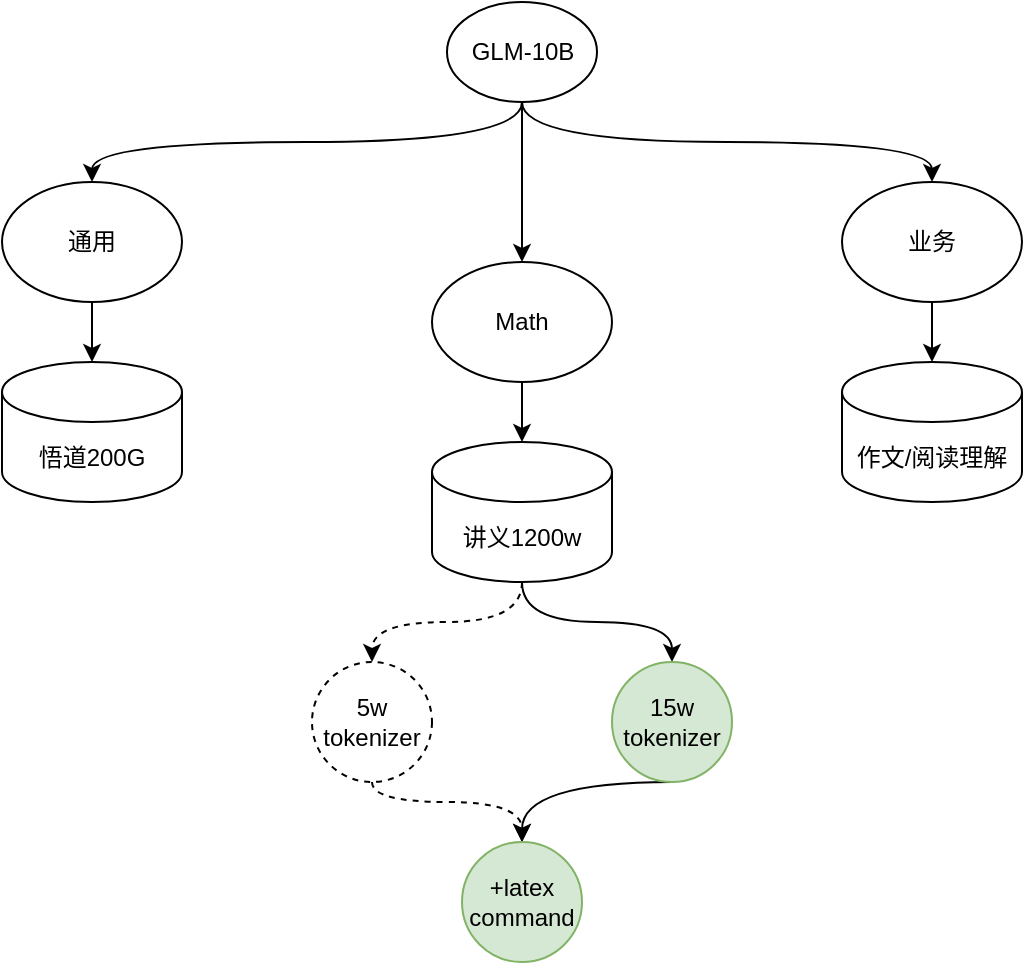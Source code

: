 <mxfile version="21.3.2" type="github">
  <diagram name="第 1 页" id="JVcsUYehm8d8_0C-aW2x">
    <mxGraphModel dx="1159" dy="621" grid="1" gridSize="10" guides="1" tooltips="1" connect="1" arrows="1" fold="1" page="1" pageScale="1" pageWidth="827" pageHeight="1169" math="0" shadow="0">
      <root>
        <mxCell id="0" />
        <mxCell id="1" parent="0" />
        <mxCell id="w1Tw4Vgy_pDU0G5uJ-N5-5" style="edgeStyle=none;rounded=0;orthogonalLoop=1;jettySize=auto;html=1;exitX=0.5;exitY=1;exitDx=0;exitDy=0;entryX=0.5;entryY=0;entryDx=0;entryDy=0;entryPerimeter=0;" edge="1" parent="1" source="-ExndlOX1vHBLT9ZD7r--1" target="-ExndlOX1vHBLT9ZD7r--16">
          <mxGeometry relative="1" as="geometry" />
        </mxCell>
        <mxCell id="-ExndlOX1vHBLT9ZD7r--1" value="业务" style="ellipse;whiteSpace=wrap;html=1;" parent="1" vertex="1">
          <mxGeometry x="570" y="110" width="90" height="60" as="geometry" />
        </mxCell>
        <mxCell id="-ExndlOX1vHBLT9ZD7r--11" style="edgeStyle=orthogonalEdgeStyle;curved=1;rounded=0;orthogonalLoop=1;jettySize=auto;html=1;entryX=0.5;entryY=0;entryDx=0;entryDy=0;exitX=0.5;exitY=1;exitDx=0;exitDy=0;" parent="1" source="-ExndlOX1vHBLT9ZD7r--2" target="-ExndlOX1vHBLT9ZD7r--5" edge="1">
          <mxGeometry relative="1" as="geometry">
            <mxPoint x="360" y="130" as="sourcePoint" />
          </mxGeometry>
        </mxCell>
        <mxCell id="-ExndlOX1vHBLT9ZD7r--12" style="edgeStyle=orthogonalEdgeStyle;curved=1;rounded=0;orthogonalLoop=1;jettySize=auto;html=1;exitX=0.5;exitY=1;exitDx=0;exitDy=0;" parent="1" source="-ExndlOX1vHBLT9ZD7r--2" target="-ExndlOX1vHBLT9ZD7r--4" edge="1">
          <mxGeometry relative="1" as="geometry">
            <mxPoint x="410" y="110" as="sourcePoint" />
          </mxGeometry>
        </mxCell>
        <mxCell id="-ExndlOX1vHBLT9ZD7r--13" style="edgeStyle=orthogonalEdgeStyle;curved=1;rounded=0;orthogonalLoop=1;jettySize=auto;html=1;exitX=0.5;exitY=1;exitDx=0;exitDy=0;entryX=0.5;entryY=0;entryDx=0;entryDy=0;" parent="1" source="-ExndlOX1vHBLT9ZD7r--2" target="-ExndlOX1vHBLT9ZD7r--1" edge="1">
          <mxGeometry relative="1" as="geometry">
            <mxPoint x="452.426" y="130.004" as="sourcePoint" />
          </mxGeometry>
        </mxCell>
        <mxCell id="-ExndlOX1vHBLT9ZD7r--2" value="GLM-10B" style="ellipse;whiteSpace=wrap;html=1;" parent="1" vertex="1">
          <mxGeometry x="372.5" y="20" width="75" height="50" as="geometry" />
        </mxCell>
        <mxCell id="w1Tw4Vgy_pDU0G5uJ-N5-3" style="edgeStyle=none;rounded=0;orthogonalLoop=1;jettySize=auto;html=1;exitX=0.5;exitY=1;exitDx=0;exitDy=0;entryX=0.5;entryY=0;entryDx=0;entryDy=0;entryPerimeter=0;" edge="1" parent="1" source="-ExndlOX1vHBLT9ZD7r--4" target="-ExndlOX1vHBLT9ZD7r--14">
          <mxGeometry relative="1" as="geometry" />
        </mxCell>
        <mxCell id="-ExndlOX1vHBLT9ZD7r--4" value="Math" style="ellipse;whiteSpace=wrap;html=1;" parent="1" vertex="1">
          <mxGeometry x="365" y="150" width="90" height="60" as="geometry" />
        </mxCell>
        <mxCell id="w1Tw4Vgy_pDU0G5uJ-N5-4" style="edgeStyle=none;rounded=0;orthogonalLoop=1;jettySize=auto;html=1;exitX=0.5;exitY=1;exitDx=0;exitDy=0;entryX=0.5;entryY=0;entryDx=0;entryDy=0;entryPerimeter=0;" edge="1" parent="1" source="-ExndlOX1vHBLT9ZD7r--5" target="-ExndlOX1vHBLT9ZD7r--15">
          <mxGeometry relative="1" as="geometry" />
        </mxCell>
        <mxCell id="-ExndlOX1vHBLT9ZD7r--5" value="通用" style="ellipse;whiteSpace=wrap;html=1;" parent="1" vertex="1">
          <mxGeometry x="150" y="110" width="90" height="60" as="geometry" />
        </mxCell>
        <mxCell id="-ExndlOX1vHBLT9ZD7r--24" style="edgeStyle=orthogonalEdgeStyle;curved=1;rounded=0;orthogonalLoop=1;jettySize=auto;html=1;exitX=0.5;exitY=1;exitDx=0;exitDy=0;exitPerimeter=0;entryX=0.5;entryY=0;entryDx=0;entryDy=0;" parent="1" source="-ExndlOX1vHBLT9ZD7r--14" target="-ExndlOX1vHBLT9ZD7r--18" edge="1">
          <mxGeometry relative="1" as="geometry" />
        </mxCell>
        <mxCell id="w1Tw4Vgy_pDU0G5uJ-N5-2" style="edgeStyle=orthogonalEdgeStyle;curved=1;rounded=0;orthogonalLoop=1;jettySize=auto;html=1;exitX=0.5;exitY=1;exitDx=0;exitDy=0;exitPerimeter=0;entryX=0.5;entryY=0;entryDx=0;entryDy=0;dashed=1;" edge="1" parent="1" source="-ExndlOX1vHBLT9ZD7r--14" target="-ExndlOX1vHBLT9ZD7r--17">
          <mxGeometry relative="1" as="geometry" />
        </mxCell>
        <mxCell id="-ExndlOX1vHBLT9ZD7r--14" value="讲义1200w" style="shape=cylinder3;whiteSpace=wrap;html=1;boundedLbl=1;backgroundOutline=1;size=15;" parent="1" vertex="1">
          <mxGeometry x="365" y="240" width="90" height="70" as="geometry" />
        </mxCell>
        <mxCell id="-ExndlOX1vHBLT9ZD7r--15" value="悟道200G" style="shape=cylinder3;whiteSpace=wrap;html=1;boundedLbl=1;backgroundOutline=1;size=15;" parent="1" vertex="1">
          <mxGeometry x="150" y="200" width="90" height="70" as="geometry" />
        </mxCell>
        <mxCell id="-ExndlOX1vHBLT9ZD7r--16" value="作文/阅读理解" style="shape=cylinder3;whiteSpace=wrap;html=1;boundedLbl=1;backgroundOutline=1;size=15;" parent="1" vertex="1">
          <mxGeometry x="570" y="200" width="90" height="70" as="geometry" />
        </mxCell>
        <mxCell id="-ExndlOX1vHBLT9ZD7r--26" style="edgeStyle=orthogonalEdgeStyle;curved=1;rounded=0;orthogonalLoop=1;jettySize=auto;html=1;exitX=0.5;exitY=1;exitDx=0;exitDy=0;entryX=0.5;entryY=0;entryDx=0;entryDy=0;dashed=1;" parent="1" source="-ExndlOX1vHBLT9ZD7r--17" target="-ExndlOX1vHBLT9ZD7r--20" edge="1">
          <mxGeometry relative="1" as="geometry">
            <Array as="points">
              <mxPoint x="335" y="420" />
              <mxPoint x="410" y="420" />
            </Array>
          </mxGeometry>
        </mxCell>
        <mxCell id="-ExndlOX1vHBLT9ZD7r--17" value="5w tokenizer" style="ellipse;whiteSpace=wrap;html=1;aspect=fixed;dashed=1;" parent="1" vertex="1">
          <mxGeometry x="305" y="350" width="60" height="60" as="geometry" />
        </mxCell>
        <mxCell id="-ExndlOX1vHBLT9ZD7r--27" style="edgeStyle=orthogonalEdgeStyle;curved=1;rounded=0;orthogonalLoop=1;jettySize=auto;html=1;exitX=0.5;exitY=1;exitDx=0;exitDy=0;entryX=0.5;entryY=0;entryDx=0;entryDy=0;" parent="1" source="-ExndlOX1vHBLT9ZD7r--18" target="-ExndlOX1vHBLT9ZD7r--20" edge="1">
          <mxGeometry relative="1" as="geometry">
            <Array as="points">
              <mxPoint x="410" y="410" />
            </Array>
          </mxGeometry>
        </mxCell>
        <mxCell id="-ExndlOX1vHBLT9ZD7r--18" value="15w tokenizer" style="ellipse;whiteSpace=wrap;html=1;aspect=fixed;fillColor=#d5e8d4;strokeColor=#82b366;" parent="1" vertex="1">
          <mxGeometry x="455" y="350" width="60" height="60" as="geometry" />
        </mxCell>
        <mxCell id="-ExndlOX1vHBLT9ZD7r--20" value="+latex command" style="ellipse;whiteSpace=wrap;html=1;aspect=fixed;fillColor=#d5e8d4;strokeColor=#82b366;" parent="1" vertex="1">
          <mxGeometry x="380" y="440" width="60" height="60" as="geometry" />
        </mxCell>
      </root>
    </mxGraphModel>
  </diagram>
</mxfile>
